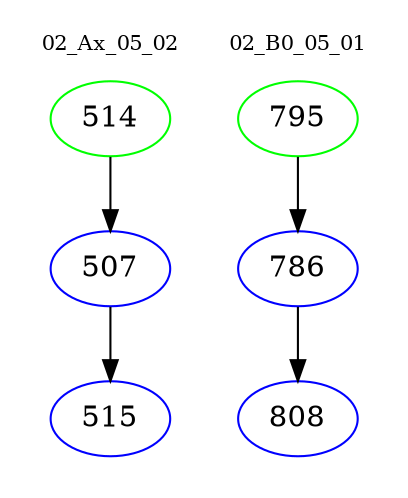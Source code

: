 digraph{
subgraph cluster_0 {
color = white
label = "02_Ax_05_02";
fontsize=10;
T0_514 [label="514", color="green"]
T0_514 -> T0_507 [color="black"]
T0_507 [label="507", color="blue"]
T0_507 -> T0_515 [color="black"]
T0_515 [label="515", color="blue"]
}
subgraph cluster_1 {
color = white
label = "02_B0_05_01";
fontsize=10;
T1_795 [label="795", color="green"]
T1_795 -> T1_786 [color="black"]
T1_786 [label="786", color="blue"]
T1_786 -> T1_808 [color="black"]
T1_808 [label="808", color="blue"]
}
}
